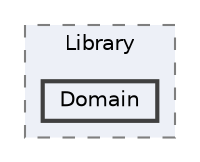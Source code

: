 digraph "C:/Users/Estudiante UCU/Desktop/ProyectoPokemonIII/src/Library/Domain"
{
 // INTERACTIVE_SVG=YES
 // LATEX_PDF_SIZE
  bgcolor="transparent";
  edge [fontname=Helvetica,fontsize=10,labelfontname=Helvetica,labelfontsize=10];
  node [fontname=Helvetica,fontsize=10,shape=box,height=0.2,width=0.4];
  compound=true
  subgraph clusterdir_f741251061e5c7c7ed48ab45c3348f11 {
    graph [ bgcolor="#edf0f7", pencolor="grey50", label="Library", fontname=Helvetica,fontsize=10 style="filled,dashed", URL="dir_f741251061e5c7c7ed48ab45c3348f11.html",tooltip=""]
  dir_1aa3de2ac0d80960014a3e5d4b1c4e69 [label="Domain", fillcolor="#edf0f7", color="grey25", style="filled,bold", URL="dir_1aa3de2ac0d80960014a3e5d4b1c4e69.html",tooltip=""];
  }
}
